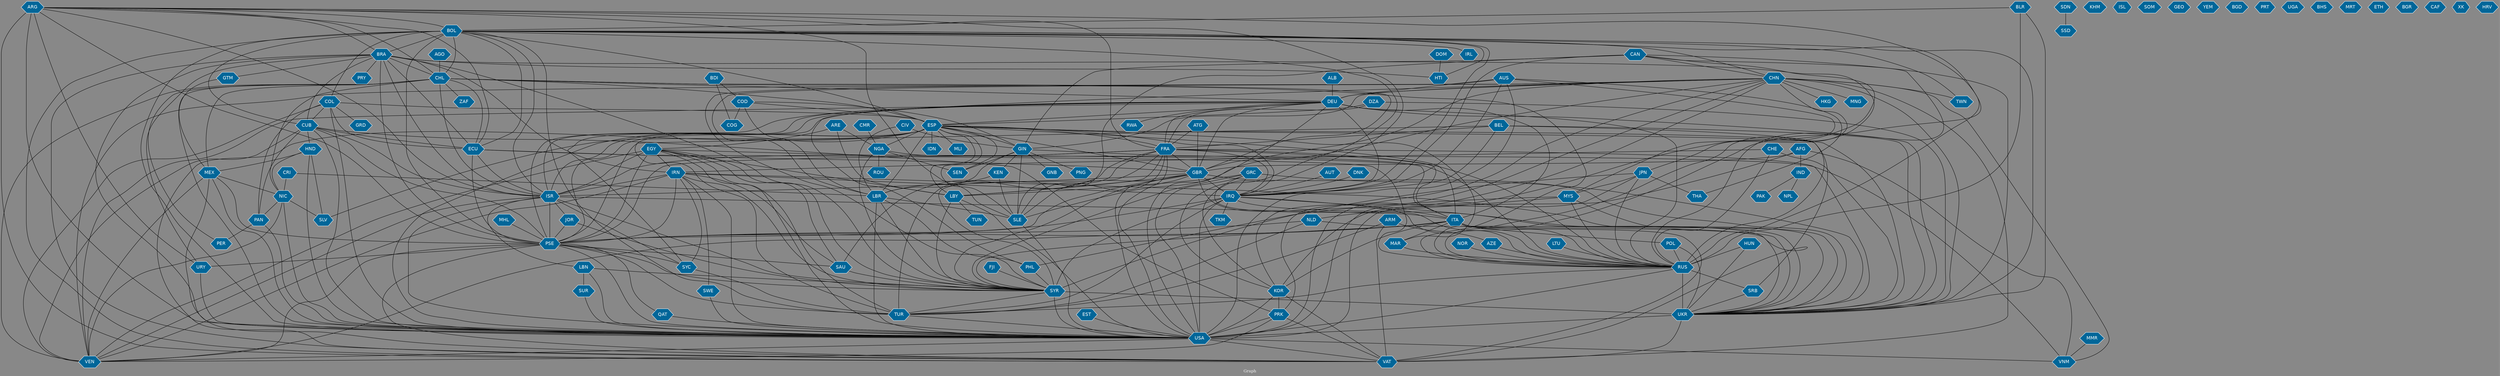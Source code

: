 // Countries together in item graph
graph {
	graph [bgcolor="#888888" fontcolor=white fontsize=12 label="Graph" outputorder=edgesfirst overlap=prism]
	node [color=white fillcolor="#006699" fontcolor=white fontname=Helvetica shape=hexagon style=filled]
	edge [arrowhead=open color=black fontcolor=white fontname=Courier fontsize=12]
		LBY [label=LBY]
		GRC [label=GRC]
		USA [label=USA]
		AFG [label=AFG]
		ARG [label=ARG]
		GTM [label=GTM]
		GBR [label=GBR]
		SYR [label=SYR]
		JPN [label=JPN]
		MEX [label=MEX]
		ISR [label=ISR]
		PSE [label=PSE]
		UKR [label=UKR]
		DEU [label=DEU]
		BRA [label=BRA]
		IRQ [label=IRQ]
		RUS [label=RUS]
		LBN [label=LBN]
		LBR [label=LBR]
		CHN [label=CHN]
		TUR [label=TUR]
		KOR [label=KOR]
		VAT [label=VAT]
		THA [label=THA]
		EGY [label=EGY]
		GIN [label=GIN]
		SEN [label=SEN]
		SSD [label=SSD]
		SDN [label=SDN]
		VNM [label=VNM]
		CHL [label=CHL]
		PAN [label=PAN]
		FRA [label=FRA]
		ESP [label=ESP]
		ITA [label=ITA]
		IDN [label=IDN]
		IND [label=IND]
		AUS [label=AUS]
		BOL [label=BOL]
		COL [label=COL]
		NGA [label=NGA]
		CUB [label=CUB]
		VEN [label=VEN]
		KHM [label=KHM]
		MYS [label=MYS]
		IRN [label=IRN]
		ISL [label=ISL]
		DZA [label=DZA]
		NLD [label=NLD]
		TWN [label=TWN]
		PRK [label=PRK]
		ECU [label=ECU]
		PAK [label=PAK]
		IRL [label=IRL]
		HKG [label=HKG]
		PER [label=PER]
		NPL [label=NPL]
		NOR [label=NOR]
		HTI [label=HTI]
		SOM [label=SOM]
		URY [label=URY]
		CIV [label=CIV]
		SLE [label=SLE]
		CRI [label=CRI]
		GEO [label=GEO]
		CAN [label=CAN]
		SAU [label=SAU]
		MAR [label=MAR]
		PHL [label=PHL]
		SYC [label=SYC]
		SUR [label=SUR]
		CHE [label=CHE]
		MLI [label=MLI]
		COG [label=COG]
		YEM [label=YEM]
		BGD [label=BGD]
		PRY [label=PRY]
		ZAF [label=ZAF]
		POL [label=POL]
		COD [label=COD]
		BEL [label=BEL]
		SLV [label=SLV]
		AUT [label=AUT]
		QAT [label=QAT]
		CMR [label=CMR]
		PRT [label=PRT]
		JOR [label=JOR]
		FJI [label=FJI]
		ARE [label=ARE]
		UGA [label=UGA]
		DOM [label=DOM]
		ALB [label=ALB]
		HUN [label=HUN]
		BLR [label=BLR]
		NIC [label=NIC]
		BHS [label=BHS]
		HND [label=HND]
		SRB [label=SRB]
		EST [label=EST]
		GNB [label=GNB]
		KEN [label=KEN]
		SWE [label=SWE]
		GRD [label=GRD]
		MRT [label=MRT]
		ETH [label=ETH]
		BGR [label=BGR]
		MHL [label=MHL]
		MNG [label=MNG]
		AZE [label=AZE]
		ARM [label=ARM]
		PNG [label=PNG]
		TUN [label=TUN]
		AGO [label=AGO]
		BDI [label=BDI]
		MMR [label=MMR]
		ROU [label=ROU]
		CAF [label=CAF]
		TKM [label=TKM]
		XK [label=XK]
		HRV [label=HRV]
		DNK [label=DNK]
		RWA [label=RWA]
		LTU [label=LTU]
		ATG [label=ATG]
			ISR -- SYC [weight=5]
			COL -- ECU [weight=1]
			USA -- VAT [weight=4]
			GRC -- IRQ [weight=1]
			ARG -- USA [weight=8]
			LBR -- SYR [weight=1]
			HND -- NIC [weight=1]
			BRA -- SYR [weight=1]
			GBR -- ISR [weight=7]
			CHL -- NIC [weight=2]
			BOL -- ESP [weight=1]
			CHN -- PRK [weight=1]
			LBY -- USA [weight=4]
			CIV -- LBR [weight=2]
			BEL -- PSE [weight=1]
			ARG -- URY [weight=3]
			PSE -- SYC [weight=2]
			ISR -- VEN [weight=1]
			ESP -- USA [weight=1]
			BDI -- COD [weight=1]
			AUS -- DEU [weight=1]
			KOR -- PRK [weight=5]
			ISR -- ITA [weight=1]
			CHL -- RUS [weight=3]
			KOR -- USA [weight=1]
			ITA -- RUS [weight=1]
			AUT -- IRQ [weight=1]
			EGY -- PSE [weight=64]
			CHN -- KOR [weight=2]
			FRA -- LBY [weight=2]
			PSE -- SAU [weight=1]
			ESP -- UKR [weight=1]
			AUS -- IRQ [weight=7]
			NLD -- UKR [weight=7]
			BRA -- GTM [weight=1]
			CAN -- CHN [weight=2]
			BEL -- UKR [weight=1]
			COD -- GIN [weight=1]
			ARG -- FRA [weight=1]
			LBN -- SYR [weight=5]
			RUS -- SRB [weight=1]
			GRC -- UKR [weight=2]
			IRN -- SYR [weight=2]
			BOL -- VAT [weight=13]
			ARE -- LBY [weight=2]
			PSE -- QAT [weight=1]
			CHL -- MEX [weight=2]
			DNK -- IRQ [weight=1]
			MEX -- PSE [weight=2]
			BOL -- CHN [weight=3]
			SWE -- USA [weight=1]
			ISR -- JOR [weight=2]
			ITA -- POL [weight=3]
			FRA -- SYR [weight=4]
			MEX -- USA [weight=7]
			CHN -- MNG [weight=1]
			IRQ -- PSE [weight=2]
			EGY -- IRN [weight=1]
			FRA -- RUS [weight=6]
			POL -- RUS [weight=3]
			MEX -- VAT [weight=1]
			DZA -- UKR [weight=5]
			GBR -- USA [weight=2]
			LBY -- SYR [weight=1]
			GIN -- LBR [weight=10]
			EGY -- SYR [weight=1]
			CUB -- PSE [weight=4]
			SYR -- USA [weight=66]
			ALB -- DEU [weight=1]
			ISR -- SYR [weight=6]
			IRQ -- USA [weight=132]
			BRA -- PSE [weight=2]
			FRA -- IRQ [weight=19]
			BRA -- PRY [weight=1]
			BLR -- BOL [weight=1]
			USA -- VEN [weight=4]
			BOL -- PSE [weight=9]
			CUB -- PRK [weight=1]
			POL -- UKR [weight=7]
			PRK -- VAT [weight=3]
			BRA -- URY [weight=2]
			EGY -- TUR [weight=1]
			IND -- NPL [weight=2]
			AFG -- VNM [weight=1]
			AGO -- CHL [weight=2]
			CUB -- PAN [weight=1]
			ARE -- NGA [weight=1]
			MEX -- VEN [weight=2]
			BRA -- VAT [weight=1]
			CAN -- USA [weight=1]
			BRA -- RUS [weight=2]
			AUS -- THA [weight=5]
			URY -- USA [weight=1]
			CHL -- ECU [weight=2]
			BRA -- HTI [weight=1]
			SLE -- USA [weight=1]
			ESP -- SEN [weight=1]
			CAN -- RUS [weight=2]
			BOL -- IRL [weight=1]
			CUB -- ISR [weight=3]
			ITA -- UKR [weight=2]
			BOL -- CUB [weight=1]
			CHN -- GIN [weight=1]
			TUR -- USA [weight=2]
			DEU -- ESP [weight=7]
			ISR -- LBN [weight=5]
			LBN -- SUR [weight=3]
			IRN -- SYC [weight=1]
			PSE -- VEN [weight=13]
			CHL -- PER [weight=10]
			ITA -- MAR [weight=1]
			COL -- CUB [weight=8]
			COD -- LBR [weight=1]
			JPN -- THA [weight=2]
			AUS -- USA [weight=1]
			EGY -- VEN [weight=1]
			EGY -- ISR [weight=38]
			GBR -- LBY [weight=4]
			BOL -- KOR [weight=4]
			DEU -- RWA [weight=1]
			BLR -- UKR [weight=7]
			GBR -- SLE [weight=2]
			CHN -- JPN [weight=1]
			GIN -- SLE [weight=7]
			IRQ -- SYR [weight=10]
			ISR -- USA [weight=20]
			ECU -- GBR [weight=13]
			CHL -- GBR [weight=1]
			GBR -- RUS [weight=8]
			ARM -- VAT [weight=1]
			MYS -- UKR [weight=13]
			CHL -- USA [weight=1]
			BOL -- USA [weight=3]
			GBR -- SYR [weight=6]
			GIN -- PNG [weight=2]
			ISR -- PSE [weight=441]
			HND -- USA [weight=3]
			IND -- PAK [weight=2]
			ESP -- MLI [weight=1]
			ESP -- FRA [weight=4]
			CAN -- SLE [weight=3]
			BOL -- ISR [weight=9]
			ARG -- CHL [weight=1]
			DEU -- IRQ [weight=16]
			FRA -- PSE [weight=6]
			COL -- USA [weight=2]
			KEN -- SLE [weight=3]
			COL -- PAN [weight=3]
			CAN -- IRQ [weight=2]
			ESP -- IDN [weight=7]
			CRI -- LBR [weight=2]
			IRN -- SAU [weight=1]
			BOL -- RUS [weight=5]
			JOR -- PSE [weight=3]
			ESP -- ITA [weight=2]
			DEU -- VEN [weight=4]
			ESP -- SLE [weight=1]
			AZE -- RUS [weight=1]
			PSE -- TUR [weight=1]
			ESP -- GIN [weight=2]
			ESP -- LBY [weight=1]
			ATG -- GBR [weight=1]
			CHL -- ZAF [weight=1]
			LBN -- USA [weight=1]
			JPN -- KOR [weight=2]
			AUS -- SYR [weight=3]
			FRA -- TUR [weight=3]
			IRQ -- ITA [weight=4]
			CHE -- UKR [weight=1]
			BEL -- RUS [weight=5]
			NIC -- PAN [weight=2]
			UKR -- VAT [weight=2]
			PAN -- USA [weight=1]
			CHN -- VEN [weight=3]
			CHN -- VNM [weight=1]
			COD -- COG [weight=2]
			NGA -- SYR [weight=1]
			CHN -- SLE [weight=1]
			FRA -- UKR [weight=4]
			CRI -- NIC [weight=1]
			CHN -- HKG [weight=3]
			ITA -- VEN [weight=3]
			SYR -- TUR [weight=2]
			GRC -- LBY [weight=1]
			CHE -- RUS [weight=1]
			IRQ -- TKM [weight=1]
			EGY -- ITA [weight=1]
			NLD -- PSE [weight=1]
			ARM -- TUR [weight=1]
			BOL -- TUR [weight=1]
			AFG -- GBR [weight=1]
			DEU -- GBR [weight=1]
			COD -- ESP [weight=1]
			BRA -- USA [weight=3]
			ARG -- VAT [weight=10]
			KOR -- VAT [weight=37]
			IRN -- UKR [weight=1]
			CHN -- DEU [weight=3]
			LBR -- USA [weight=4]
			NIC -- VEN [weight=2]
			JOR -- SYR [weight=1]
			DOM -- HTI [weight=1]
			MYS -- PHL [weight=2]
			PRK -- USA [weight=5]
			SAU -- SYR [weight=1]
			BOL -- IRQ [weight=1]
			BOL -- ECU [weight=1]
			BOL -- COL [weight=16]
			NGA -- SEN [weight=1]
			QAT -- USA [weight=1]
			CHN -- TWN [weight=2]
			ARG -- PSE [weight=2]
			DZA -- FRA [weight=1]
			RUS -- TUR [weight=2]
			EGY -- USA [weight=1]
			IRN -- VEN [weight=1]
			SYC -- TUR [weight=3]
			ARG -- KOR [weight=1]
			HND -- MEX [weight=1]
			DEU -- SYC [weight=1]
			IRN -- PSE [weight=5]
			CUB -- HND [weight=1]
			KEN -- LBR [weight=3]
			FRA -- GBR [weight=4]
			IRN -- IRQ [weight=10]
			BDI -- COG [weight=1]
			ESP -- LBR [weight=12]
			CHL -- VEN [weight=2]
			ARG -- BOL [weight=1]
			AFG -- IND [weight=2]
			BOL -- UKR [weight=5]
			GIN -- GNB [weight=2]
			PAN -- PER [weight=1]
			CHN -- PHL [weight=2]
			ARG -- ISR [weight=1]
			RUS -- UKR [weight=384]
			GTM -- MEX [weight=1]
			IRN -- USA [weight=6]
			GRC -- USA [weight=1]
			NIC -- USA [weight=1]
			HUN -- UKR [weight=1]
			NIC -- SLV [weight=1]
			AFG -- USA [weight=13]
			FRA -- SLE [weight=2]
			DEU -- UKR [weight=37]
			EGY -- SAU [weight=1]
			CHN -- LBR [weight=1]
			LBR -- PHL [weight=1]
			CAN -- UKR [weight=2]
			PSE -- SYR [weight=1]
			CIV -- GIN [weight=2]
			HND -- SLV [weight=1]
			IRN -- SWE [weight=1]
			SRB -- UKR [weight=1]
			PRK -- VEN [weight=2]
			HUN -- RUS [weight=3]
			DEU -- TUR [weight=6]
			RUS -- USA [weight=43]
			ARG -- BRA [weight=4]
			FRA -- ITA [weight=1]
			COL -- GRD [weight=1]
			FRA -- ISR [weight=2]
			IRQ -- TUR [weight=6]
			IRQ -- VAT [weight=30]
			COL -- ESP [weight=4]
			ESP -- PSE [weight=4]
			BRA -- CUB [weight=1]
			LTU -- RUS [weight=1]
			FRA -- USA [weight=2]
			BRA -- ECU [weight=1]
			LBY -- TUN [weight=1]
			DEU -- PSE [weight=4]
			MYS -- RUS [weight=4]
			CUB -- ECU [weight=1]
			ARG -- ECU [weight=1]
			ARG -- RUS [weight=1]
			MEX -- NIC [weight=3]
			PSE -- VAT [weight=5]
			DZA -- ESP [weight=1]
			IRN -- ISR [weight=6]
			BEL -- FRA [weight=1]
			GBR -- PSE [weight=11]
			CHL -- ISR [weight=3]
			SDN -- SSD [weight=8]
			ARG -- SLE [weight=2]
			CHL -- DEU [weight=1]
			ARE -- EGY [weight=2]
			GIN -- SEN [weight=2]
			PSE -- URY [weight=1]
			FJI -- SYR [weight=1]
			DEU -- RUS [weight=27]
			CHN -- USA [weight=2]
			ESP -- NGA [weight=2]
			CHN -- GBR [weight=1]
			NOR -- RUS [weight=1]
			BOL -- TWN [weight=2]
			BLR -- RUS [weight=9]
			DEU -- ITA [weight=2]
			NLD -- TUR [weight=1]
			COL -- VEN [weight=8]
			MAR -- RUS [weight=1]
			NGA -- VNM [weight=2]
			IRQ -- UKR [weight=3]
			CHL -- ESP [weight=2]
			FRA -- SAU [weight=10]
			MMR -- VNM [weight=1]
			UKR -- USA [weight=26]
			PSE -- USA [weight=19]
			MHL -- PSE [weight=2]
			ATG -- FRA [weight=1]
			ESP -- VAT [weight=1]
			GBR -- IRQ [weight=18]
			GIN -- KEN [weight=3]
			CMR -- NGA [weight=3]
			GRC -- RUS [weight=1]
			DEU -- FRA [weight=10]
			CHN -- VAT [weight=9]
			BRA -- ISR [weight=2]
			USA -- VNM [weight=1]
			CUB -- USA [weight=8]
			GRC -- SYR [weight=1]
			ITA -- SYR [weight=1]
			BRA -- CHL [weight=3]
			PHL -- SYR [weight=6]
			SYR -- UKR [weight=1]
			BOL -- HTI [weight=1]
			JPN -- MYS [weight=1]
			ITA -- KOR [weight=1]
			CHN -- UKR [weight=1]
			CHE -- IRN [weight=1]
			LBR -- SLE [weight=11]
			ECU -- ISR [weight=2]
			ESP -- GBR [weight=4]
			EGY -- LBY [weight=5]
			ARM -- AZE [weight=3]
			DEU -- ISR [weight=1]
			ITA -- PSE [weight=4]
			CUB -- VEN [weight=4]
			ECU -- PSE [weight=3]
			BOL -- BRA [weight=3]
			MYS -- NLD [weight=2]
			SUR -- USA [weight=1]
			NGA -- ROU [weight=2]
			ESP -- ISR [weight=3]
			CAN -- GIN [weight=2]
			GIN -- RUS [weight=1]
			BRA -- IRN [weight=1]
			ESP -- SLV [weight=1]
			JPN -- SYR [weight=1]
			GBR -- UKR [weight=5]
			BEL -- IRQ [weight=1]
			ITA -- VAT [weight=4]
			JPN -- RUS [weight=2]
			DEU -- USA [weight=14]
			ESP -- IRQ [weight=2]
			ESP -- MAR [weight=4]
			BOL -- CHL [weight=6]
			ESP -- SRB [weight=1]
			ECU -- RUS [weight=1]
			EST -- USA [weight=1]
			AUS -- MYS [weight=1]
}